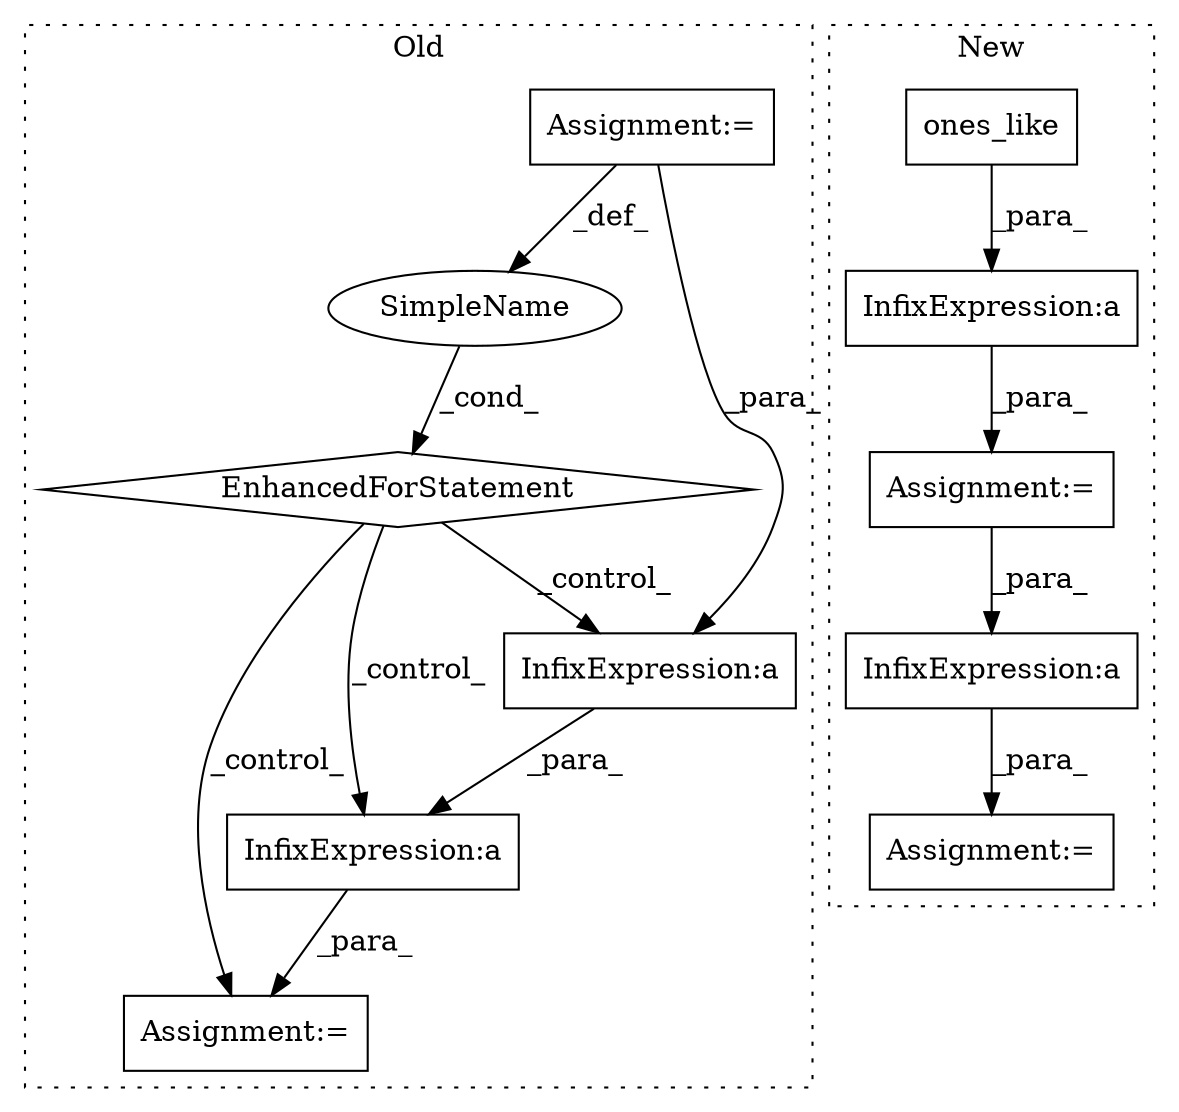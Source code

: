 digraph G {
subgraph cluster0 {
1 [label="EnhancedForStatement" a="70" s="5784,5862" l="53,2" shape="diamond"];
4 [label="Assignment:=" a="7" s="5920" l="1" shape="box"];
5 [label="SimpleName" a="42" s="5841" l="2" shape="ellipse"];
6 [label="Assignment:=" a="7" s="5784,5862" l="53,2" shape="box"];
9 [label="InfixExpression:a" a="27" s="5982" l="3" shape="box"];
10 [label="InfixExpression:a" a="27" s="5971" l="3" shape="box"];
label = "Old";
style="dotted";
}
subgraph cluster1 {
2 [label="ones_like" a="32" s="5500,5517" l="10,1" shape="box"];
3 [label="Assignment:=" a="7" s="5486" l="1" shape="box"];
7 [label="InfixExpression:a" a="27" s="5858" l="3" shape="box"];
8 [label="InfixExpression:a" a="27" s="5491" l="3" shape="box"];
11 [label="Assignment:=" a="7" s="5928" l="1" shape="box"];
label = "New";
style="dotted";
}
1 -> 9 [label="_control_"];
1 -> 10 [label="_control_"];
1 -> 4 [label="_control_"];
2 -> 8 [label="_para_"];
3 -> 7 [label="_para_"];
5 -> 1 [label="_cond_"];
6 -> 10 [label="_para_"];
6 -> 5 [label="_def_"];
7 -> 11 [label="_para_"];
8 -> 3 [label="_para_"];
9 -> 4 [label="_para_"];
10 -> 9 [label="_para_"];
}